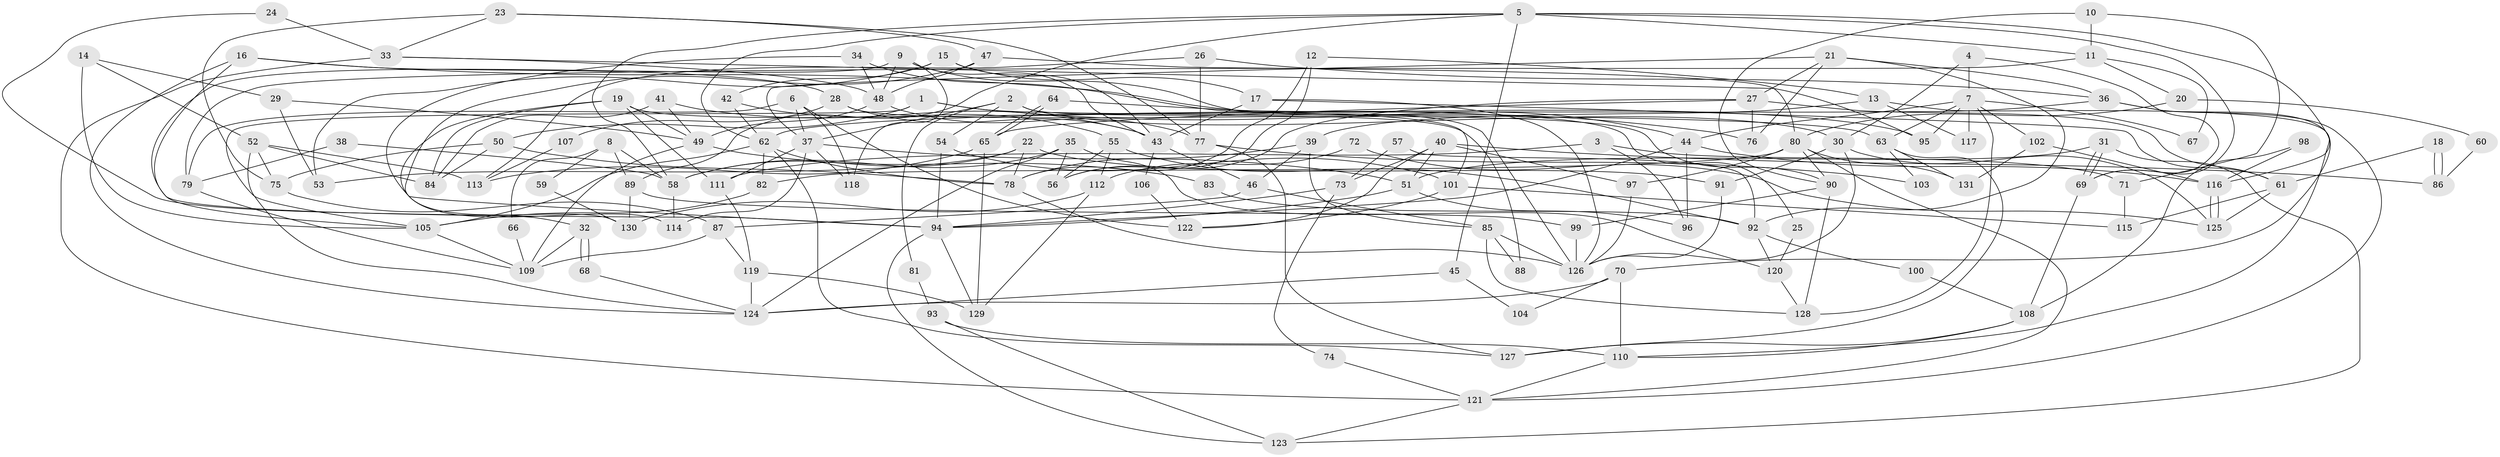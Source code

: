 // Generated by graph-tools (version 1.1) at 2025/11/02/27/25 16:11:18]
// undirected, 131 vertices, 262 edges
graph export_dot {
graph [start="1"]
  node [color=gray90,style=filled];
  1;
  2;
  3;
  4;
  5;
  6;
  7;
  8;
  9;
  10;
  11;
  12;
  13;
  14;
  15;
  16;
  17;
  18;
  19;
  20;
  21;
  22;
  23;
  24;
  25;
  26;
  27;
  28;
  29;
  30;
  31;
  32;
  33;
  34;
  35;
  36;
  37;
  38;
  39;
  40;
  41;
  42;
  43;
  44;
  45;
  46;
  47;
  48;
  49;
  50;
  51;
  52;
  53;
  54;
  55;
  56;
  57;
  58;
  59;
  60;
  61;
  62;
  63;
  64;
  65;
  66;
  67;
  68;
  69;
  70;
  71;
  72;
  73;
  74;
  75;
  76;
  77;
  78;
  79;
  80;
  81;
  82;
  83;
  84;
  85;
  86;
  87;
  88;
  89;
  90;
  91;
  92;
  93;
  94;
  95;
  96;
  97;
  98;
  99;
  100;
  101;
  102;
  103;
  104;
  105;
  106;
  107;
  108;
  109;
  110;
  111;
  112;
  113;
  114;
  115;
  116;
  117;
  118;
  119;
  120;
  121;
  122;
  123;
  124;
  125;
  126;
  127;
  128;
  129;
  130;
  131;
  1 -- 76;
  1 -- 50;
  1 -- 63;
  1 -- 105;
  2 -- 37;
  2 -- 30;
  2 -- 54;
  2 -- 81;
  2 -- 88;
  3 -- 96;
  3 -- 111;
  3 -- 71;
  4 -- 7;
  4 -- 30;
  4 -- 69;
  5 -- 69;
  5 -- 11;
  5 -- 45;
  5 -- 58;
  5 -- 62;
  5 -- 89;
  5 -- 116;
  6 -- 37;
  6 -- 118;
  6 -- 79;
  6 -- 122;
  7 -- 102;
  7 -- 44;
  7 -- 63;
  7 -- 67;
  7 -- 95;
  7 -- 117;
  7 -- 128;
  8 -- 58;
  8 -- 89;
  8 -- 59;
  8 -- 66;
  9 -- 43;
  9 -- 105;
  9 -- 48;
  9 -- 118;
  9 -- 126;
  10 -- 71;
  10 -- 90;
  10 -- 11;
  11 -- 79;
  11 -- 20;
  11 -- 67;
  12 -- 13;
  12 -- 78;
  12 -- 56;
  13 -- 110;
  13 -- 39;
  13 -- 117;
  14 -- 29;
  14 -- 105;
  14 -- 52;
  15 -- 17;
  15 -- 43;
  15 -- 42;
  15 -- 53;
  16 -- 44;
  16 -- 28;
  16 -- 94;
  16 -- 124;
  17 -- 126;
  17 -- 61;
  17 -- 43;
  18 -- 86;
  18 -- 86;
  18 -- 61;
  19 -- 84;
  19 -- 111;
  19 -- 25;
  19 -- 49;
  19 -- 130;
  20 -- 80;
  20 -- 60;
  21 -- 36;
  21 -- 37;
  21 -- 27;
  21 -- 76;
  21 -- 92;
  22 -- 58;
  22 -- 78;
  22 -- 53;
  22 -- 91;
  23 -- 33;
  23 -- 47;
  23 -- 75;
  23 -- 77;
  24 -- 33;
  24 -- 32;
  25 -- 120;
  26 -- 77;
  26 -- 36;
  26 -- 113;
  27 -- 65;
  27 -- 56;
  27 -- 61;
  27 -- 76;
  28 -- 43;
  28 -- 90;
  28 -- 107;
  29 -- 53;
  29 -- 49;
  30 -- 126;
  30 -- 91;
  30 -- 125;
  31 -- 51;
  31 -- 69;
  31 -- 69;
  31 -- 123;
  32 -- 109;
  32 -- 68;
  32 -- 68;
  33 -- 121;
  33 -- 48;
  33 -- 95;
  34 -- 48;
  34 -- 94;
  34 -- 101;
  35 -- 56;
  35 -- 124;
  35 -- 58;
  35 -- 120;
  36 -- 70;
  36 -- 62;
  36 -- 121;
  37 -- 114;
  37 -- 51;
  37 -- 111;
  37 -- 118;
  38 -- 79;
  38 -- 58;
  39 -- 85;
  39 -- 46;
  39 -- 78;
  40 -- 97;
  40 -- 122;
  40 -- 51;
  40 -- 73;
  40 -- 86;
  41 -- 49;
  41 -- 43;
  41 -- 84;
  42 -- 62;
  42 -- 55;
  43 -- 46;
  43 -- 106;
  44 -- 94;
  44 -- 116;
  44 -- 96;
  45 -- 124;
  45 -- 104;
  46 -- 87;
  46 -- 85;
  47 -- 80;
  47 -- 48;
  47 -- 114;
  48 -- 77;
  48 -- 49;
  49 -- 83;
  49 -- 109;
  50 -- 78;
  50 -- 84;
  50 -- 75;
  51 -- 94;
  51 -- 96;
  52 -- 75;
  52 -- 84;
  52 -- 113;
  52 -- 124;
  54 -- 94;
  54 -- 101;
  55 -- 56;
  55 -- 92;
  55 -- 112;
  57 -- 92;
  57 -- 73;
  58 -- 114;
  59 -- 130;
  60 -- 86;
  61 -- 125;
  61 -- 115;
  62 -- 78;
  62 -- 82;
  62 -- 105;
  62 -- 127;
  63 -- 103;
  63 -- 127;
  63 -- 131;
  64 -- 65;
  64 -- 65;
  64 -- 95;
  65 -- 113;
  65 -- 129;
  66 -- 109;
  68 -- 124;
  69 -- 108;
  70 -- 110;
  70 -- 124;
  70 -- 104;
  71 -- 115;
  72 -- 112;
  72 -- 125;
  73 -- 94;
  73 -- 74;
  74 -- 121;
  75 -- 87;
  77 -- 127;
  77 -- 103;
  78 -- 126;
  79 -- 109;
  80 -- 82;
  80 -- 121;
  80 -- 90;
  80 -- 97;
  80 -- 131;
  81 -- 93;
  82 -- 105;
  83 -- 92;
  85 -- 128;
  85 -- 126;
  85 -- 88;
  87 -- 109;
  87 -- 119;
  89 -- 130;
  89 -- 99;
  90 -- 128;
  90 -- 99;
  91 -- 126;
  92 -- 100;
  92 -- 120;
  93 -- 110;
  93 -- 123;
  94 -- 129;
  94 -- 123;
  97 -- 126;
  98 -- 108;
  98 -- 116;
  99 -- 126;
  100 -- 108;
  101 -- 115;
  101 -- 122;
  102 -- 131;
  102 -- 116;
  105 -- 109;
  106 -- 122;
  107 -- 113;
  108 -- 127;
  108 -- 110;
  110 -- 121;
  111 -- 119;
  112 -- 129;
  112 -- 130;
  116 -- 125;
  116 -- 125;
  119 -- 124;
  119 -- 129;
  120 -- 128;
  121 -- 123;
}
